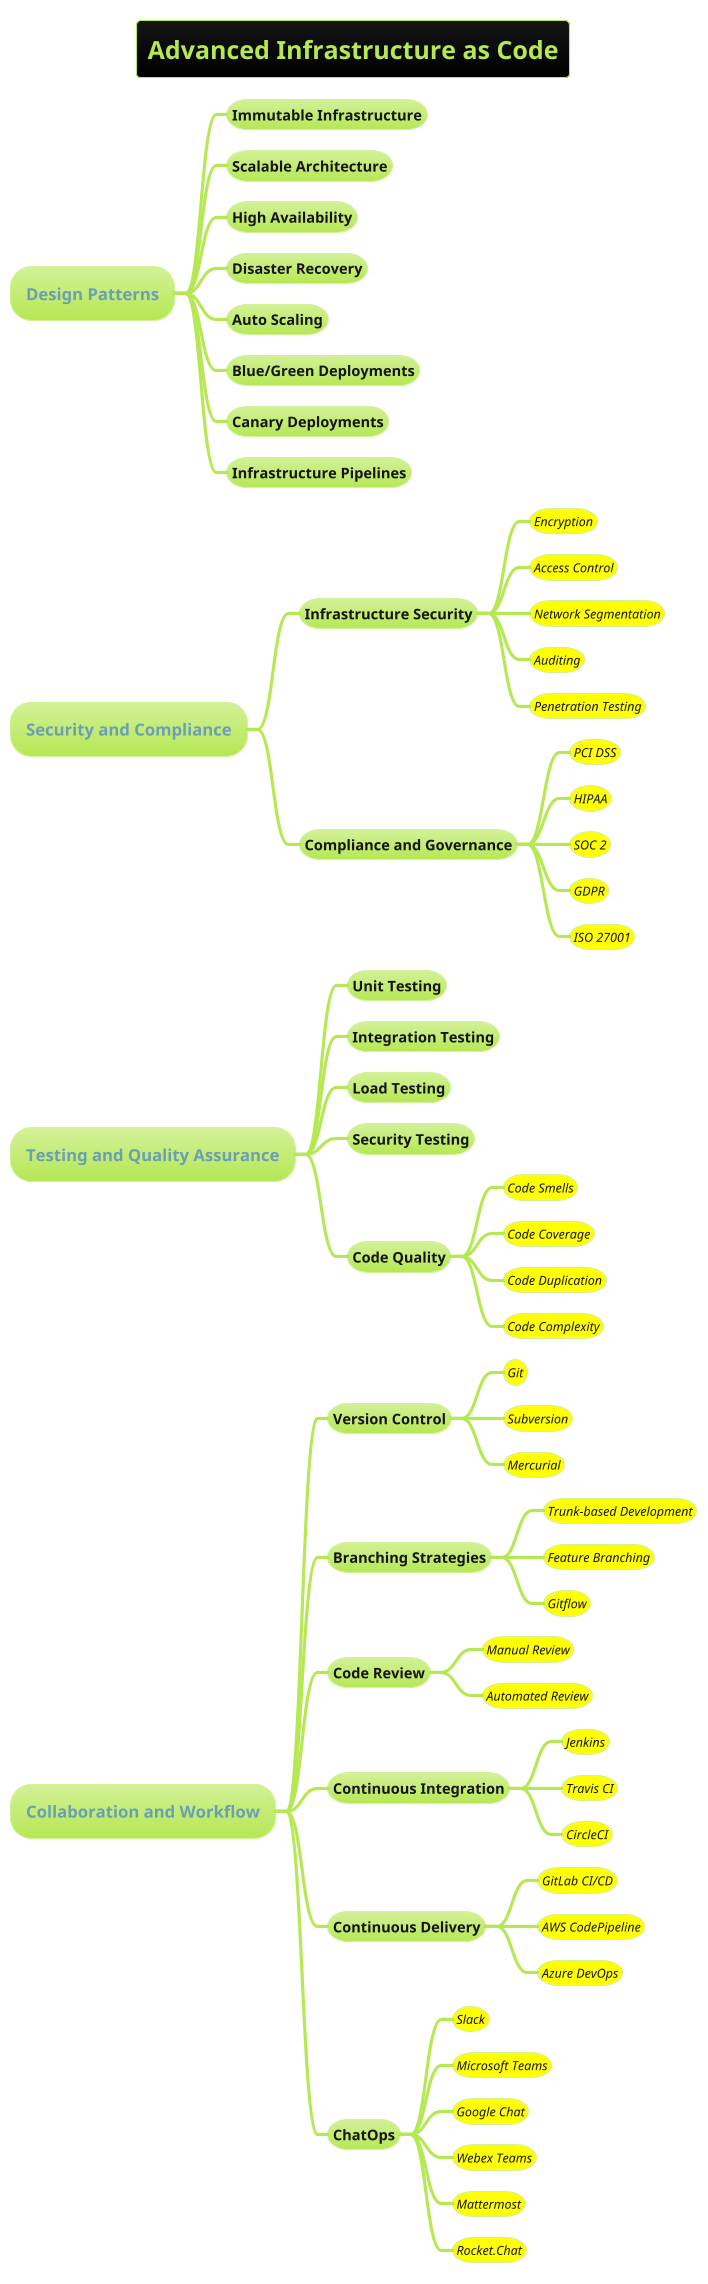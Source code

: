 @startmindmap
title =Advanced Infrastructure as Code
!theme hacker

* Design Patterns
** Immutable Infrastructure
** Scalable Architecture
** High Availability
** Disaster Recovery
** Auto Scaling
** Blue/Green Deployments
** Canary Deployments
** Infrastructure Pipelines
* Security and Compliance
** Infrastructure Security
***[#yellow] <i><size:12>Encryption
***[#yellow] <i><size:12>Access Control
***[#yellow] <i><size:12>Network Segmentation
***[#yellow] <i><size:12>Auditing
***[#yellow] <i><size:12>Penetration Testing
** Compliance and Governance
***[#yellow] <i><size:12>PCI DSS
***[#yellow] <i><size:12>HIPAA
***[#yellow] <i><size:12>SOC 2
***[#yellow] <i><size:12>GDPR
***[#yellow] <i><size:12>ISO 27001
* Testing and Quality Assurance
** Unit Testing
** Integration Testing
** Load Testing
** Security Testing
** Code Quality
***[#yellow] <i><size:12>Code Smells
***[#yellow] <i><size:12>Code Coverage
***[#yellow] <i><size:12>Code Duplication
***[#yellow] <i><size:12>Code Complexity
* Collaboration and Workflow
** Version Control
***[#yellow] <i><size:12>Git
***[#yellow] <i><size:12>Subversion
***[#yellow] <i><size:12>Mercurial
** Branching Strategies
***[#yellow] <i><size:12>Trunk-based Development
***[#yellow] <i><size:12>Feature Branching
***[#yellow] <i><size:12>Gitflow
** Code Review
***[#yellow] <i><size:12>Manual Review
***[#yellow] <i><size:12>Automated Review
** Continuous Integration
***[#yellow] <i><size:12>Jenkins
***[#yellow] <i><size:12>Travis CI
***[#yellow] <i><size:12>CircleCI
** Continuous Delivery
***[#yellow] <i><size:12>GitLab CI/CD
***[#yellow] <i><size:12>AWS CodePipeline
***[#yellow] <i><size:12>Azure DevOps
** ChatOps
***[#yellow] <i><size:12>Slack
***[#yellow] <i><size:12>Microsoft Teams
***[#yellow] <i><size:12>Google Chat
***[#yellow] <i><size:12>Webex Teams
***[#yellow] <i><size:12>Mattermost
***[#yellow] <i><size:12>Rocket.Chat
@endmindmap